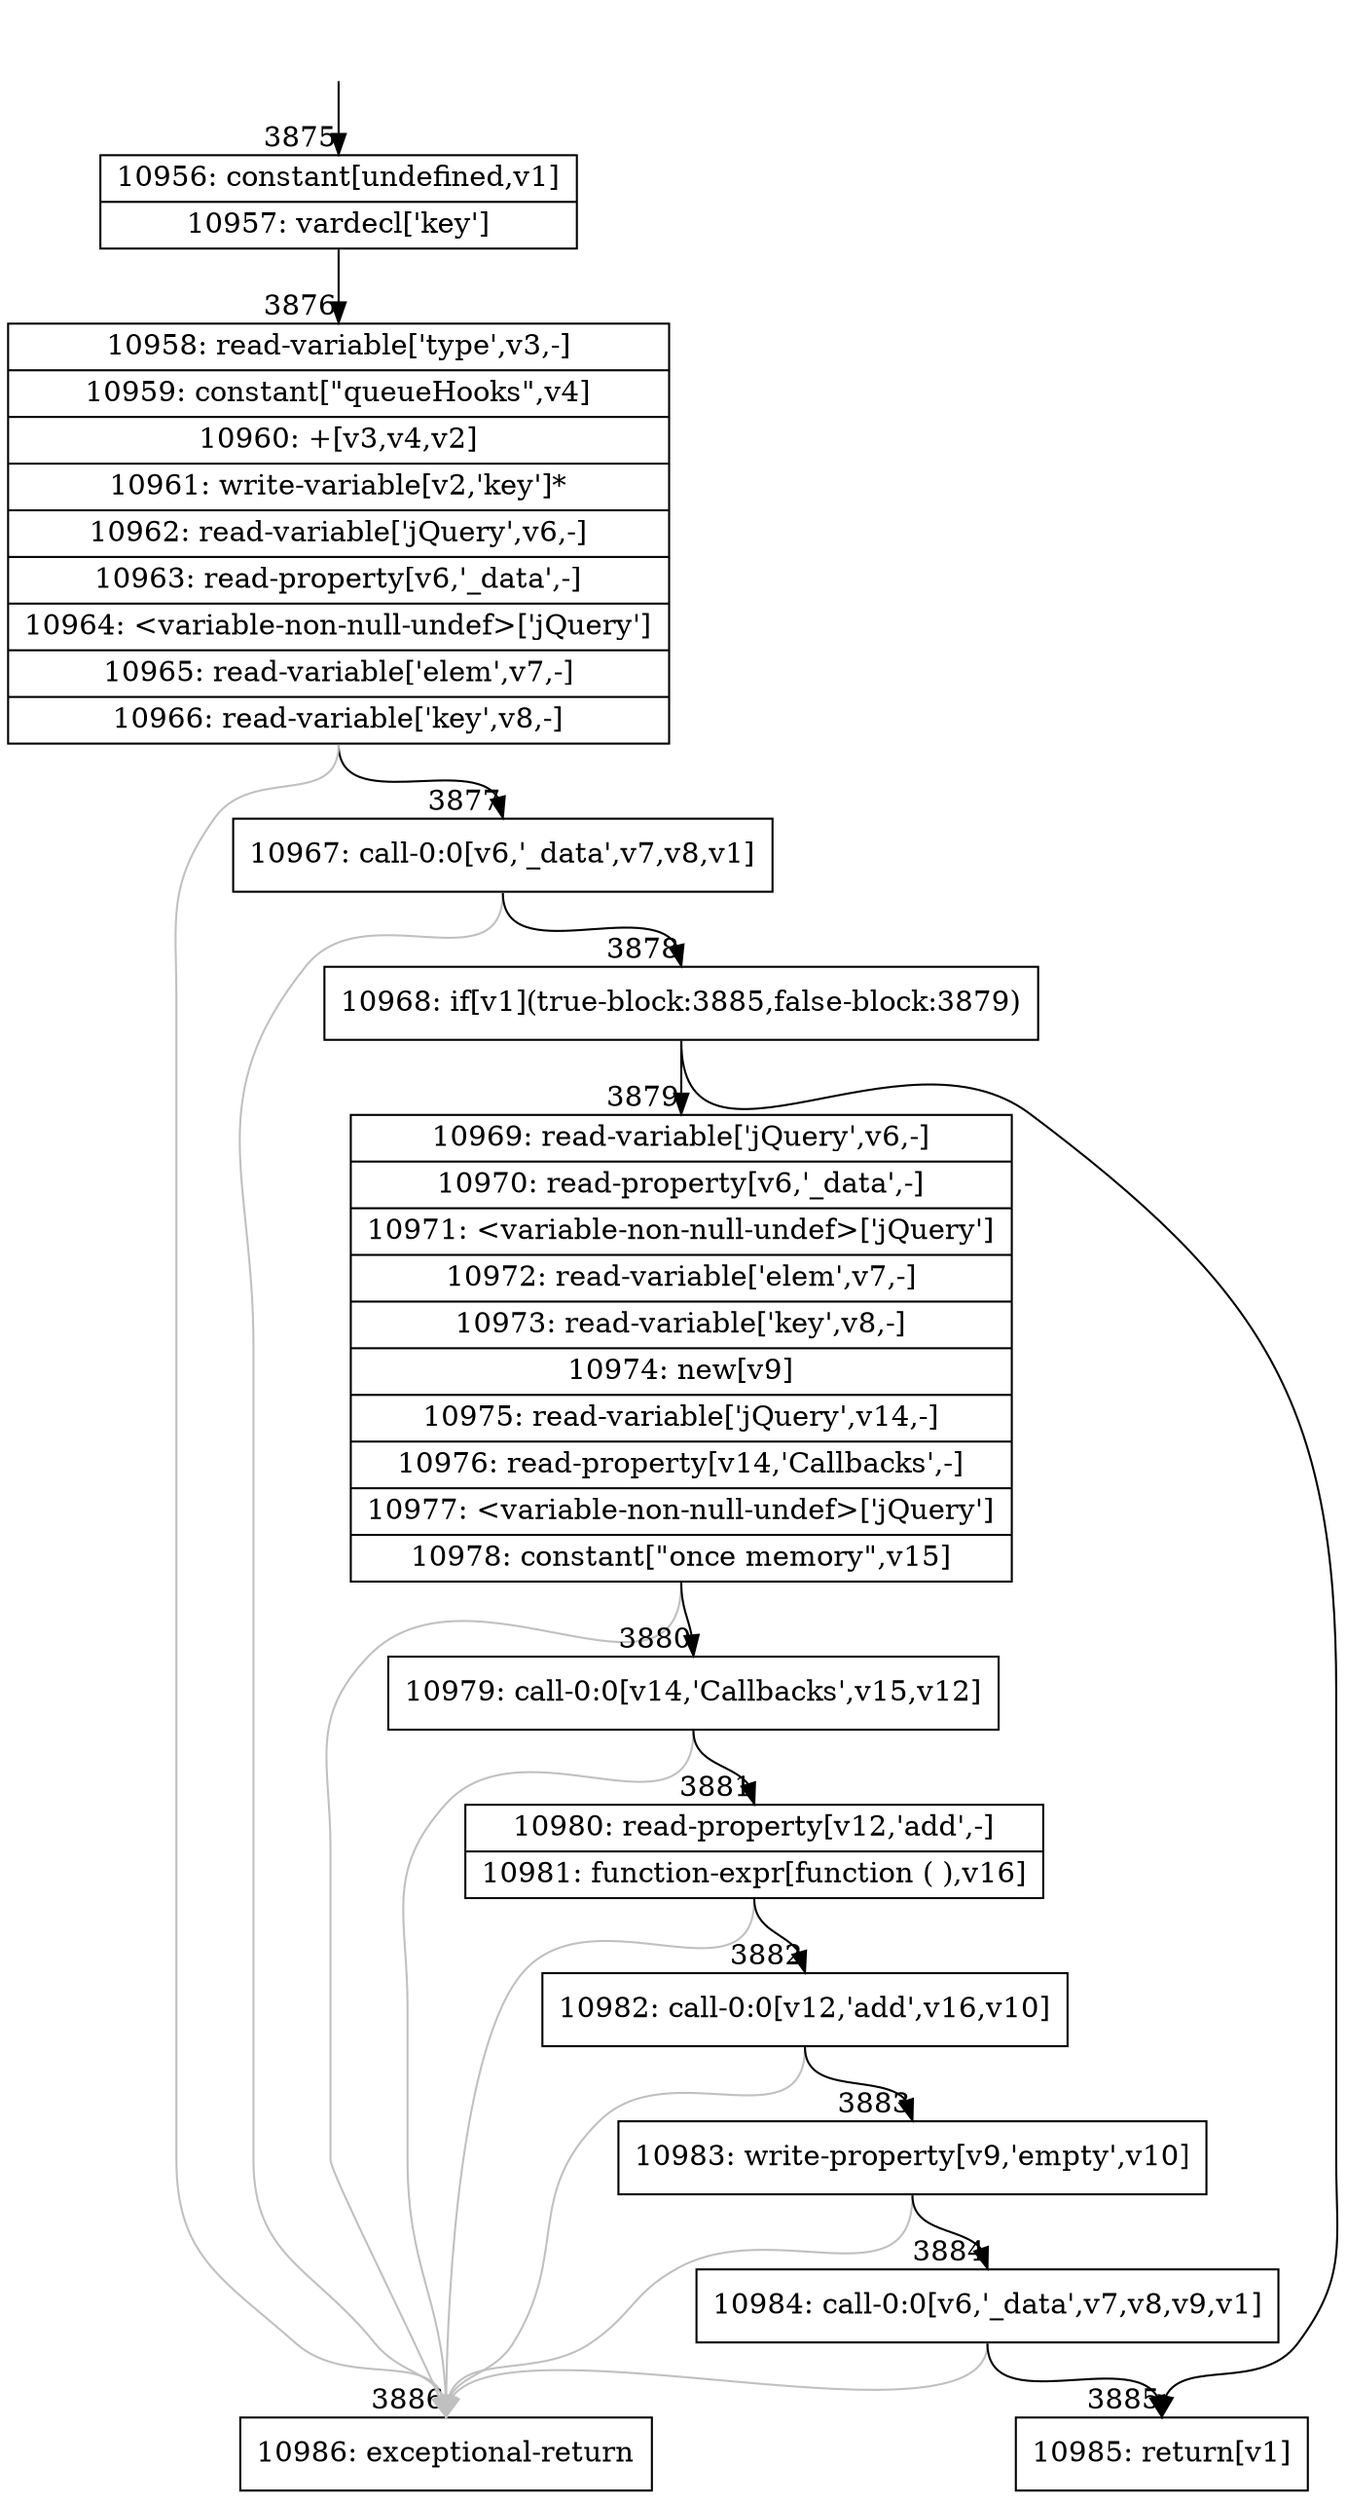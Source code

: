 digraph {
rankdir="TD"
BB_entry258[shape=none,label=""];
BB_entry258 -> BB3875 [tailport=s, headport=n, headlabel="    3875"]
BB3875 [shape=record label="{10956: constant[undefined,v1]|10957: vardecl['key']}" ] 
BB3875 -> BB3876 [tailport=s, headport=n, headlabel="      3876"]
BB3876 [shape=record label="{10958: read-variable['type',v3,-]|10959: constant[\"queueHooks\",v4]|10960: +[v3,v4,v2]|10961: write-variable[v2,'key']*|10962: read-variable['jQuery',v6,-]|10963: read-property[v6,'_data',-]|10964: \<variable-non-null-undef\>['jQuery']|10965: read-variable['elem',v7,-]|10966: read-variable['key',v8,-]}" ] 
BB3876 -> BB3877 [tailport=s, headport=n, headlabel="      3877"]
BB3876 -> BB3886 [tailport=s, headport=n, color=gray, headlabel="      3886"]
BB3877 [shape=record label="{10967: call-0:0[v6,'_data',v7,v8,v1]}" ] 
BB3877 -> BB3878 [tailport=s, headport=n, headlabel="      3878"]
BB3877 -> BB3886 [tailport=s, headport=n, color=gray]
BB3878 [shape=record label="{10968: if[v1](true-block:3885,false-block:3879)}" ] 
BB3878 -> BB3885 [tailport=s, headport=n, headlabel="      3885"]
BB3878 -> BB3879 [tailport=s, headport=n, headlabel="      3879"]
BB3879 [shape=record label="{10969: read-variable['jQuery',v6,-]|10970: read-property[v6,'_data',-]|10971: \<variable-non-null-undef\>['jQuery']|10972: read-variable['elem',v7,-]|10973: read-variable['key',v8,-]|10974: new[v9]|10975: read-variable['jQuery',v14,-]|10976: read-property[v14,'Callbacks',-]|10977: \<variable-non-null-undef\>['jQuery']|10978: constant[\"once memory\",v15]}" ] 
BB3879 -> BB3880 [tailport=s, headport=n, headlabel="      3880"]
BB3879 -> BB3886 [tailport=s, headport=n, color=gray]
BB3880 [shape=record label="{10979: call-0:0[v14,'Callbacks',v15,v12]}" ] 
BB3880 -> BB3881 [tailport=s, headport=n, headlabel="      3881"]
BB3880 -> BB3886 [tailport=s, headport=n, color=gray]
BB3881 [shape=record label="{10980: read-property[v12,'add',-]|10981: function-expr[function ( ),v16]}" ] 
BB3881 -> BB3882 [tailport=s, headport=n, headlabel="      3882"]
BB3881 -> BB3886 [tailport=s, headport=n, color=gray]
BB3882 [shape=record label="{10982: call-0:0[v12,'add',v16,v10]}" ] 
BB3882 -> BB3883 [tailport=s, headport=n, headlabel="      3883"]
BB3882 -> BB3886 [tailport=s, headport=n, color=gray]
BB3883 [shape=record label="{10983: write-property[v9,'empty',v10]}" ] 
BB3883 -> BB3884 [tailport=s, headport=n, headlabel="      3884"]
BB3883 -> BB3886 [tailport=s, headport=n, color=gray]
BB3884 [shape=record label="{10984: call-0:0[v6,'_data',v7,v8,v9,v1]}" ] 
BB3884 -> BB3885 [tailport=s, headport=n]
BB3884 -> BB3886 [tailport=s, headport=n, color=gray]
BB3885 [shape=record label="{10985: return[v1]}" ] 
BB3886 [shape=record label="{10986: exceptional-return}" ] 
}
